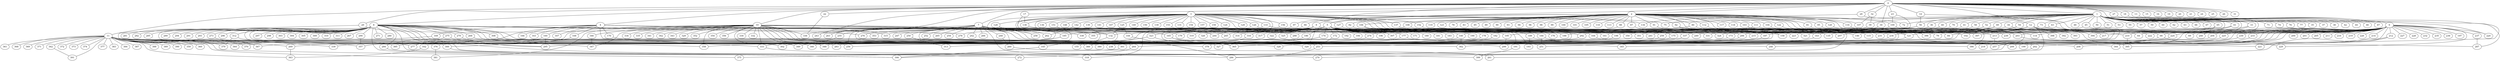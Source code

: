 
graph graphname {
    0 -- 1
0 -- 2
0 -- 3
0 -- 4
0 -- 5
0 -- 6
0 -- 7
0 -- 8
0 -- 9
0 -- 10
0 -- 11
0 -- 12
0 -- 13
0 -- 14
0 -- 15
0 -- 16
0 -- 17
0 -- 18
0 -- 19
0 -- 20
0 -- 21
0 -- 22
0 -- 23
0 -- 24
0 -- 25
0 -- 26
0 -- 27
0 -- 28
0 -- 29
0 -- 30
0 -- 31
0 -- 32
0 -- 243
0 -- 263
1 -- 33
1 -- 34
1 -- 35
1 -- 36
1 -- 37
1 -- 38
1 -- 39
1 -- 40
1 -- 41
1 -- 42
1 -- 43
1 -- 44
1 -- 45
1 -- 46
1 -- 47
1 -- 48
1 -- 49
1 -- 50
1 -- 51
1 -- 52
1 -- 53
1 -- 54
1 -- 55
1 -- 56
1 -- 57
1 -- 58
1 -- 59
1 -- 60
1 -- 61
1 -- 62
1 -- 63
1 -- 64
1 -- 65
1 -- 66
1 -- 67
1 -- 68
1 -- 69
1 -- 70
1 -- 71
1 -- 72
1 -- 73
1 -- 74
1 -- 75
1 -- 76
1 -- 77
2 -- 78
2 -- 79
2 -- 80
2 -- 81
2 -- 82
2 -- 83
2 -- 84
2 -- 85
2 -- 86
2 -- 87
2 -- 88
2 -- 89
2 -- 90
2 -- 91
2 -- 92
2 -- 93
2 -- 94
2 -- 95
2 -- 96
2 -- 97
2 -- 98
2 -- 99
2 -- 100
2 -- 101
2 -- 102
2 -- 103
2 -- 104
2 -- 105
2 -- 106
2 -- 107
2 -- 108
2 -- 109
2 -- 110
2 -- 111
2 -- 112
2 -- 113
2 -- 114
2 -- 115
2 -- 116
2 -- 117
2 -- 118
2 -- 119
2 -- 120
2 -- 121
2 -- 122
2 -- 123
2 -- 5
2 -- 72
3 -- 128
3 -- 130
3 -- 131
3 -- 132
3 -- 133
3 -- 134
3 -- 129
3 -- 136
3 -- 137
3 -- 138
3 -- 139
3 -- 140
3 -- 141
3 -- 142
3 -- 143
3 -- 144
3 -- 145
3 -- 146
3 -- 147
3 -- 148
3 -- 149
3 -- 150
3 -- 151
3 -- 152
3 -- 153
3 -- 154
3 -- 155
3 -- 156
3 -- 157
3 -- 158
3 -- 159
3 -- 135
3 -- 124
3 -- 125
3 -- 126
3 -- 127
3 -- 295
3 -- 75
4 -- 160
4 -- 162
4 -- 163
4 -- 164
4 -- 165
4 -- 166
4 -- 161
4 -- 168
4 -- 169
4 -- 170
4 -- 167
4 -- 198
4 -- 333
4 -- 195
5 -- 171
5 -- 172
5 -- 173
5 -- 174
5 -- 175
5 -- 176
5 -- 177
5 -- 178
5 -- 179
5 -- 180
5 -- 181
5 -- 182
5 -- 183
5 -- 184
5 -- 185
5 -- 186
5 -- 187
5 -- 188
5 -- 189
5 -- 190
5 -- 191
5 -- 192
5 -- 193
5 -- 194
5 -- 195
5 -- 196
5 -- 244
5 -- 207
5 -- 307
6 -- 197
6 -- 198
6 -- 199
6 -- 200
6 -- 201
6 -- 202
6 -- 203
6 -- 204
6 -- 205
6 -- 206
6 -- 207
6 -- 208
6 -- 209
6 -- 210
6 -- 211
6 -- 212
6 -- 213
6 -- 214
6 -- 215
6 -- 216
6 -- 217
6 -- 218
6 -- 219
6 -- 220
6 -- 221
6 -- 222
6 -- 223
6 -- 224
6 -- 225
6 -- 226
6 -- 227
6 -- 228
6 -- 229
6 -- 230
6 -- 231
6 -- 232
6 -- 233
6 -- 234
6 -- 235
6 -- 236
6 -- 237
6 -- 238
6 -- 239
6 -- 240
7 -- 256
7 -- 258
7 -- 259
7 -- 260
7 -- 261
7 -- 262
7 -- 257
7 -- 264
7 -- 265
7 -- 266
7 -- 263
7 -- 241
7 -- 242
7 -- 243
7 -- 244
7 -- 245
7 -- 246
7 -- 247
7 -- 248
7 -- 249
7 -- 250
7 -- 251
7 -- 252
7 -- 253
7 -- 254
7 -- 255
8 -- 267
8 -- 268
8 -- 269
8 -- 270
8 -- 271
8 -- 272
8 -- 273
8 -- 274
8 -- 275
8 -- 276
8 -- 277
8 -- 278
8 -- 279
8 -- 280
8 -- 281
8 -- 282
8 -- 283
8 -- 284
8 -- 285
8 -- 286
8 -- 287
8 -- 288
8 -- 289
8 -- 290
8 -- 291
8 -- 292
8 -- 293
8 -- 294
8 -- 295
8 -- 296
8 -- 297
8 -- 298
8 -- 299
8 -- 300
8 -- 301
8 -- 302
8 -- 303
8 -- 304
8 -- 305
8 -- 306
8 -- 307
8 -- 308
8 -- 309
8 -- 310
8 -- 311
8 -- 312
9 -- 320
9 -- 322
9 -- 323
9 -- 324
9 -- 325
9 -- 326
9 -- 321
9 -- 313
9 -- 314
9 -- 315
9 -- 316
9 -- 317
9 -- 318
9 -- 319
9 -- 165
10 -- 327
10 -- 328
10 -- 329
10 -- 330
10 -- 331
10 -- 332
10 -- 333
10 -- 334
10 -- 335
10 -- 336
10 -- 337
10 -- 338
10 -- 339
10 -- 340
10 -- 341
10 -- 342
10 -- 343
10 -- 344
10 -- 345
10 -- 346
10 -- 347
10 -- 348
10 -- 349
10 -- 350
10 -- 351
10 -- 352
10 -- 353
10 -- 354
10 -- 355
10 -- 356
10 -- 132
10 -- 358
10 -- 381
11 -- 384
11 -- 386
11 -- 387
11 -- 388
11 -- 389
11 -- 390
11 -- 385
11 -- 391
11 -- 357
11 -- 358
11 -- 359
11 -- 360
11 -- 361
11 -- 362
11 -- 363
11 -- 364
11 -- 365
11 -- 366
11 -- 367
11 -- 368
11 -- 369
11 -- 370
11 -- 371
11 -- 372
11 -- 373
11 -- 374
11 -- 375
11 -- 376
11 -- 377
11 -- 378
11 -- 379
11 -- 380
11 -- 381
11 -- 382
11 -- 383
11 -- 238
12 -- 392
12 -- 393
12 -- 394
12 -- 395
12 -- 396
12 -- 397
12 -- 398
12 -- 399
12 -- 102
12 -- 173
12 -- 336
13 -- 287
14 -- 224
14 -- 56
17 -- 206
17 -- 138
18 -- 395
22 -- 336
23 -- 109
23 -- 187
27 -- 220
28 -- 134
28 -- 222
29 -- 315
29 -- 367
30 -- 164
30 -- 188
32 -- 107
32 -- 39
33 -- 69
33 -- 114
34 -- 306
34 -- 307
36 -- 351
39 -- 288
40 -- 274
40 -- 241
41 -- 249
43 -- 64
43 -- 331
45 -- 68
45 -- 321
49 -- 367
49 -- 337
49 -- 132
49 -- 79
52 -- 121
52 -- 324
54 -- 135
54 -- 84
54 -- 146
56 -- 350
58 -- 158
58 -- 143
61 -- 161
61 -- 344
65 -- 394
65 -- 195
65 -- 240
68 -- 299
68 -- 229
70 -- 259
73 -- 292
73 -- 348
73 -- 358
80 -- 278
80 -- 239
81 -- 397
82 -- 182
86 -- 355
87 -- 175
88 -- 245
91 -- 251
91 -- 187
92 -- 158
92 -- 286
95 -- 203
97 -- 338
103 -- 382
103 -- 121
104 -- 396
106 -- 176
106 -- 295
108 -- 244
108 -- 234
109 -- 210
109 -- 386
109 -- 140
111 -- 395
111 -- 316
112 -- 115
116 -- 217
120 -- 203
121 -- 246
122 -- 396
125 -- 132
125 -- 144
126 -- 215
126 -- 276
127 -- 188
128 -- 185
128 -- 258
132 -- 155
133 -- 353
133 -- 223
137 -- 231
138 -- 316
140 -- 370
140 -- 382
142 -- 262
143 -- 320
144 -- 286
145 -- 306
151 -- 179
151 -- 366
152 -- 213
153 -- 244
156 -- 365
160 -- 284
160 -- 295
162 -- 363
164 -- 208
165 -- 253
165 -- 218
168 -- 300
169 -- 364
170 -- 256
172 -- 253
173 -- 385
174 -- 378
175 -- 327
177 -- 348
177 -- 209
178 -- 333
182 -- 264
182 -- 365
184 -- 202
184 -- 251
185 -- 269
186 -- 340
187 -- 328
189 -- 199
189 -- 193
191 -- 399
195 -- 299
198 -- 357
202 -- 270
203 -- 221
204 -- 256
206 -- 376
210 -- 395
212 -- 257
212 -- 261
213 -- 257
214 -- 344
224 -- 345
225 -- 380
230 -- 301
233 -- 386
234 -- 253
237 -- 287
248 -- 260
250 -- 313
253 -- 286
255 -- 349
259 -- 283
260 -- 261
264 -- 272
268 -- 347
269 -- 363
273 -- 367
274 -- 277
275 -- 348
275 -- 277
279 -- 295
284 -- 306
290 -- 357
292 -- 302
300 -- 318
301 -- 375
308 -- 320
312 -- 339
312 -- 379
316 -- 378
323 -- 366
323 -- 327
333 -- 399
337 -- 365
346 -- 347
362 -- 391
376 -- 381

}
